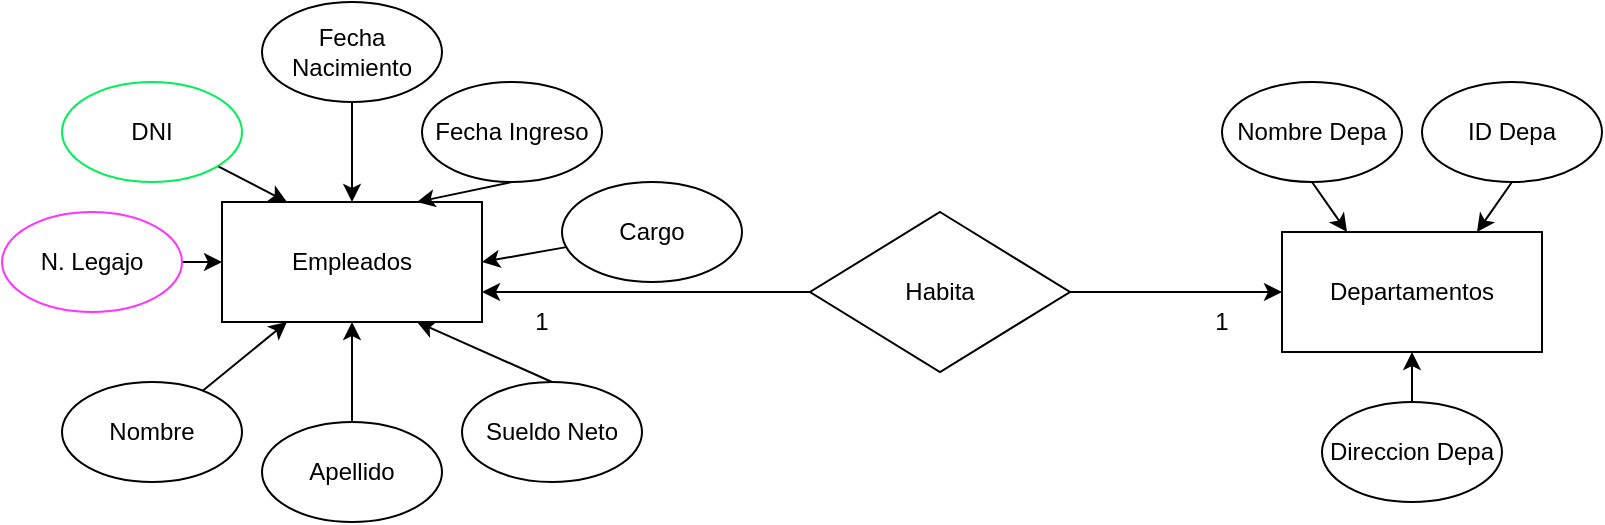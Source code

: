 <mxfile>
    <diagram id="rc8FjWgznRj7g9eG0lq1" name="Page-1">
        <mxGraphModel dx="642" dy="703" grid="1" gridSize="10" guides="1" tooltips="1" connect="1" arrows="1" fold="1" page="1" pageScale="1" pageWidth="827" pageHeight="1169" math="0" shadow="0">
            <root>
                <mxCell id="0"/>
                <mxCell id="1" parent="0"/>
                <mxCell id="2" value="Empleados" style="rounded=0;whiteSpace=wrap;html=1;" vertex="1" parent="1">
                    <mxGeometry x="120" y="270" width="130" height="60" as="geometry"/>
                </mxCell>
                <mxCell id="22" style="edgeStyle=none;html=1;entryX=0;entryY=0.5;entryDx=0;entryDy=0;" edge="1" parent="1" source="4" target="2">
                    <mxGeometry relative="1" as="geometry"/>
                </mxCell>
                <mxCell id="4" value="N. Legajo" style="ellipse;whiteSpace=wrap;html=1;strokeColor=#FF33FF;" vertex="1" parent="1">
                    <mxGeometry x="10" y="275" width="90" height="50" as="geometry"/>
                </mxCell>
                <mxCell id="14" style="edgeStyle=none;html=1;entryX=0.25;entryY=0;entryDx=0;entryDy=0;" edge="1" parent="1" source="5" target="2">
                    <mxGeometry relative="1" as="geometry"/>
                </mxCell>
                <mxCell id="5" value="DNI" style="ellipse;whiteSpace=wrap;html=1;strokeColor=#00F058;" vertex="1" parent="1">
                    <mxGeometry x="40" y="210" width="90" height="50" as="geometry"/>
                </mxCell>
                <mxCell id="16" style="edgeStyle=none;html=1;entryX=0.5;entryY=1;entryDx=0;entryDy=0;" edge="1" parent="1" source="6" target="2">
                    <mxGeometry relative="1" as="geometry"/>
                </mxCell>
                <mxCell id="6" value="Apellido" style="ellipse;whiteSpace=wrap;html=1;" vertex="1" parent="1">
                    <mxGeometry x="140" y="380" width="90" height="50" as="geometry"/>
                </mxCell>
                <mxCell id="15" style="edgeStyle=none;html=1;entryX=0.25;entryY=1;entryDx=0;entryDy=0;" edge="1" parent="1" source="7" target="2">
                    <mxGeometry relative="1" as="geometry"/>
                </mxCell>
                <mxCell id="7" value="Nombre" style="ellipse;whiteSpace=wrap;html=1;" vertex="1" parent="1">
                    <mxGeometry x="40" y="360" width="90" height="50" as="geometry"/>
                </mxCell>
                <mxCell id="20" style="edgeStyle=none;html=1;entryX=0.5;entryY=0;entryDx=0;entryDy=0;" edge="1" parent="1" source="8" target="2">
                    <mxGeometry relative="1" as="geometry"/>
                </mxCell>
                <mxCell id="8" value="Fecha Nacimiento" style="ellipse;whiteSpace=wrap;html=1;" vertex="1" parent="1">
                    <mxGeometry x="140" y="170" width="90" height="50" as="geometry"/>
                </mxCell>
                <mxCell id="21" style="edgeStyle=none;html=1;exitX=0.5;exitY=1;exitDx=0;exitDy=0;entryX=0.75;entryY=0;entryDx=0;entryDy=0;" edge="1" parent="1" source="9" target="2">
                    <mxGeometry relative="1" as="geometry"/>
                </mxCell>
                <mxCell id="9" value="Fecha Ingreso" style="ellipse;whiteSpace=wrap;html=1;" vertex="1" parent="1">
                    <mxGeometry x="220" y="210" width="90" height="50" as="geometry"/>
                </mxCell>
                <mxCell id="18" style="edgeStyle=none;html=1;entryX=1;entryY=0.5;entryDx=0;entryDy=0;" edge="1" parent="1" source="10" target="2">
                    <mxGeometry relative="1" as="geometry"/>
                </mxCell>
                <mxCell id="10" value="Cargo" style="ellipse;whiteSpace=wrap;html=1;" vertex="1" parent="1">
                    <mxGeometry x="290" y="260" width="90" height="50" as="geometry"/>
                </mxCell>
                <mxCell id="17" style="edgeStyle=none;html=1;exitX=0.5;exitY=0;exitDx=0;exitDy=0;entryX=0.75;entryY=1;entryDx=0;entryDy=0;" edge="1" parent="1" source="11" target="2">
                    <mxGeometry relative="1" as="geometry"/>
                </mxCell>
                <mxCell id="11" value="Sueldo Neto" style="ellipse;whiteSpace=wrap;html=1;" vertex="1" parent="1">
                    <mxGeometry x="240" y="360" width="90" height="50" as="geometry"/>
                </mxCell>
                <mxCell id="12" value="Departamentos" style="rounded=0;whiteSpace=wrap;html=1;" vertex="1" parent="1">
                    <mxGeometry x="650" y="285" width="130" height="60" as="geometry"/>
                </mxCell>
                <mxCell id="29" style="edgeStyle=none;html=1;exitX=0.5;exitY=1;exitDx=0;exitDy=0;entryX=0.75;entryY=0;entryDx=0;entryDy=0;" edge="1" parent="1" source="23" target="12">
                    <mxGeometry relative="1" as="geometry"/>
                </mxCell>
                <mxCell id="23" value="ID Depa" style="ellipse;whiteSpace=wrap;html=1;" vertex="1" parent="1">
                    <mxGeometry x="720" y="210" width="90" height="50" as="geometry"/>
                </mxCell>
                <mxCell id="30" style="edgeStyle=none;html=1;exitX=0.5;exitY=1;exitDx=0;exitDy=0;entryX=0.25;entryY=0;entryDx=0;entryDy=0;" edge="1" parent="1" source="24" target="12">
                    <mxGeometry relative="1" as="geometry"/>
                </mxCell>
                <mxCell id="24" value="Nombre Depa" style="ellipse;whiteSpace=wrap;html=1;" vertex="1" parent="1">
                    <mxGeometry x="620" y="210" width="90" height="50" as="geometry"/>
                </mxCell>
                <mxCell id="26" style="edgeStyle=none;html=1;exitX=0.5;exitY=0;exitDx=0;exitDy=0;entryX=0.5;entryY=1;entryDx=0;entryDy=0;" edge="1" parent="1" source="25" target="12">
                    <mxGeometry relative="1" as="geometry"/>
                </mxCell>
                <mxCell id="25" value="Direccion Depa" style="ellipse;whiteSpace=wrap;html=1;" vertex="1" parent="1">
                    <mxGeometry x="670" y="370" width="90" height="50" as="geometry"/>
                </mxCell>
                <mxCell id="32" style="edgeStyle=none;html=1;entryX=0;entryY=0.5;entryDx=0;entryDy=0;exitX=1;exitY=0.5;exitDx=0;exitDy=0;" edge="1" parent="1" source="31" target="12">
                    <mxGeometry relative="1" as="geometry">
                        <mxPoint x="570" y="315" as="targetPoint"/>
                        <mxPoint x="620" y="315" as="sourcePoint"/>
                    </mxGeometry>
                </mxCell>
                <mxCell id="36" style="edgeStyle=none;html=1;entryX=1;entryY=0.75;entryDx=0;entryDy=0;" edge="1" parent="1" source="31" target="2">
                    <mxGeometry relative="1" as="geometry"/>
                </mxCell>
                <mxCell id="31" value="Habita" style="rhombus;whiteSpace=wrap;html=1;" vertex="1" parent="1">
                    <mxGeometry x="414" y="275" width="130" height="80" as="geometry"/>
                </mxCell>
                <mxCell id="35" value="1" style="text;html=1;strokeColor=none;fillColor=none;align=center;verticalAlign=middle;whiteSpace=wrap;rounded=0;" vertex="1" parent="1">
                    <mxGeometry x="590" y="315" width="60" height="30" as="geometry"/>
                </mxCell>
                <mxCell id="37" value="1" style="text;html=1;strokeColor=none;fillColor=none;align=center;verticalAlign=middle;whiteSpace=wrap;rounded=0;" vertex="1" parent="1">
                    <mxGeometry x="250" y="315" width="60" height="30" as="geometry"/>
                </mxCell>
            </root>
        </mxGraphModel>
    </diagram>
</mxfile>